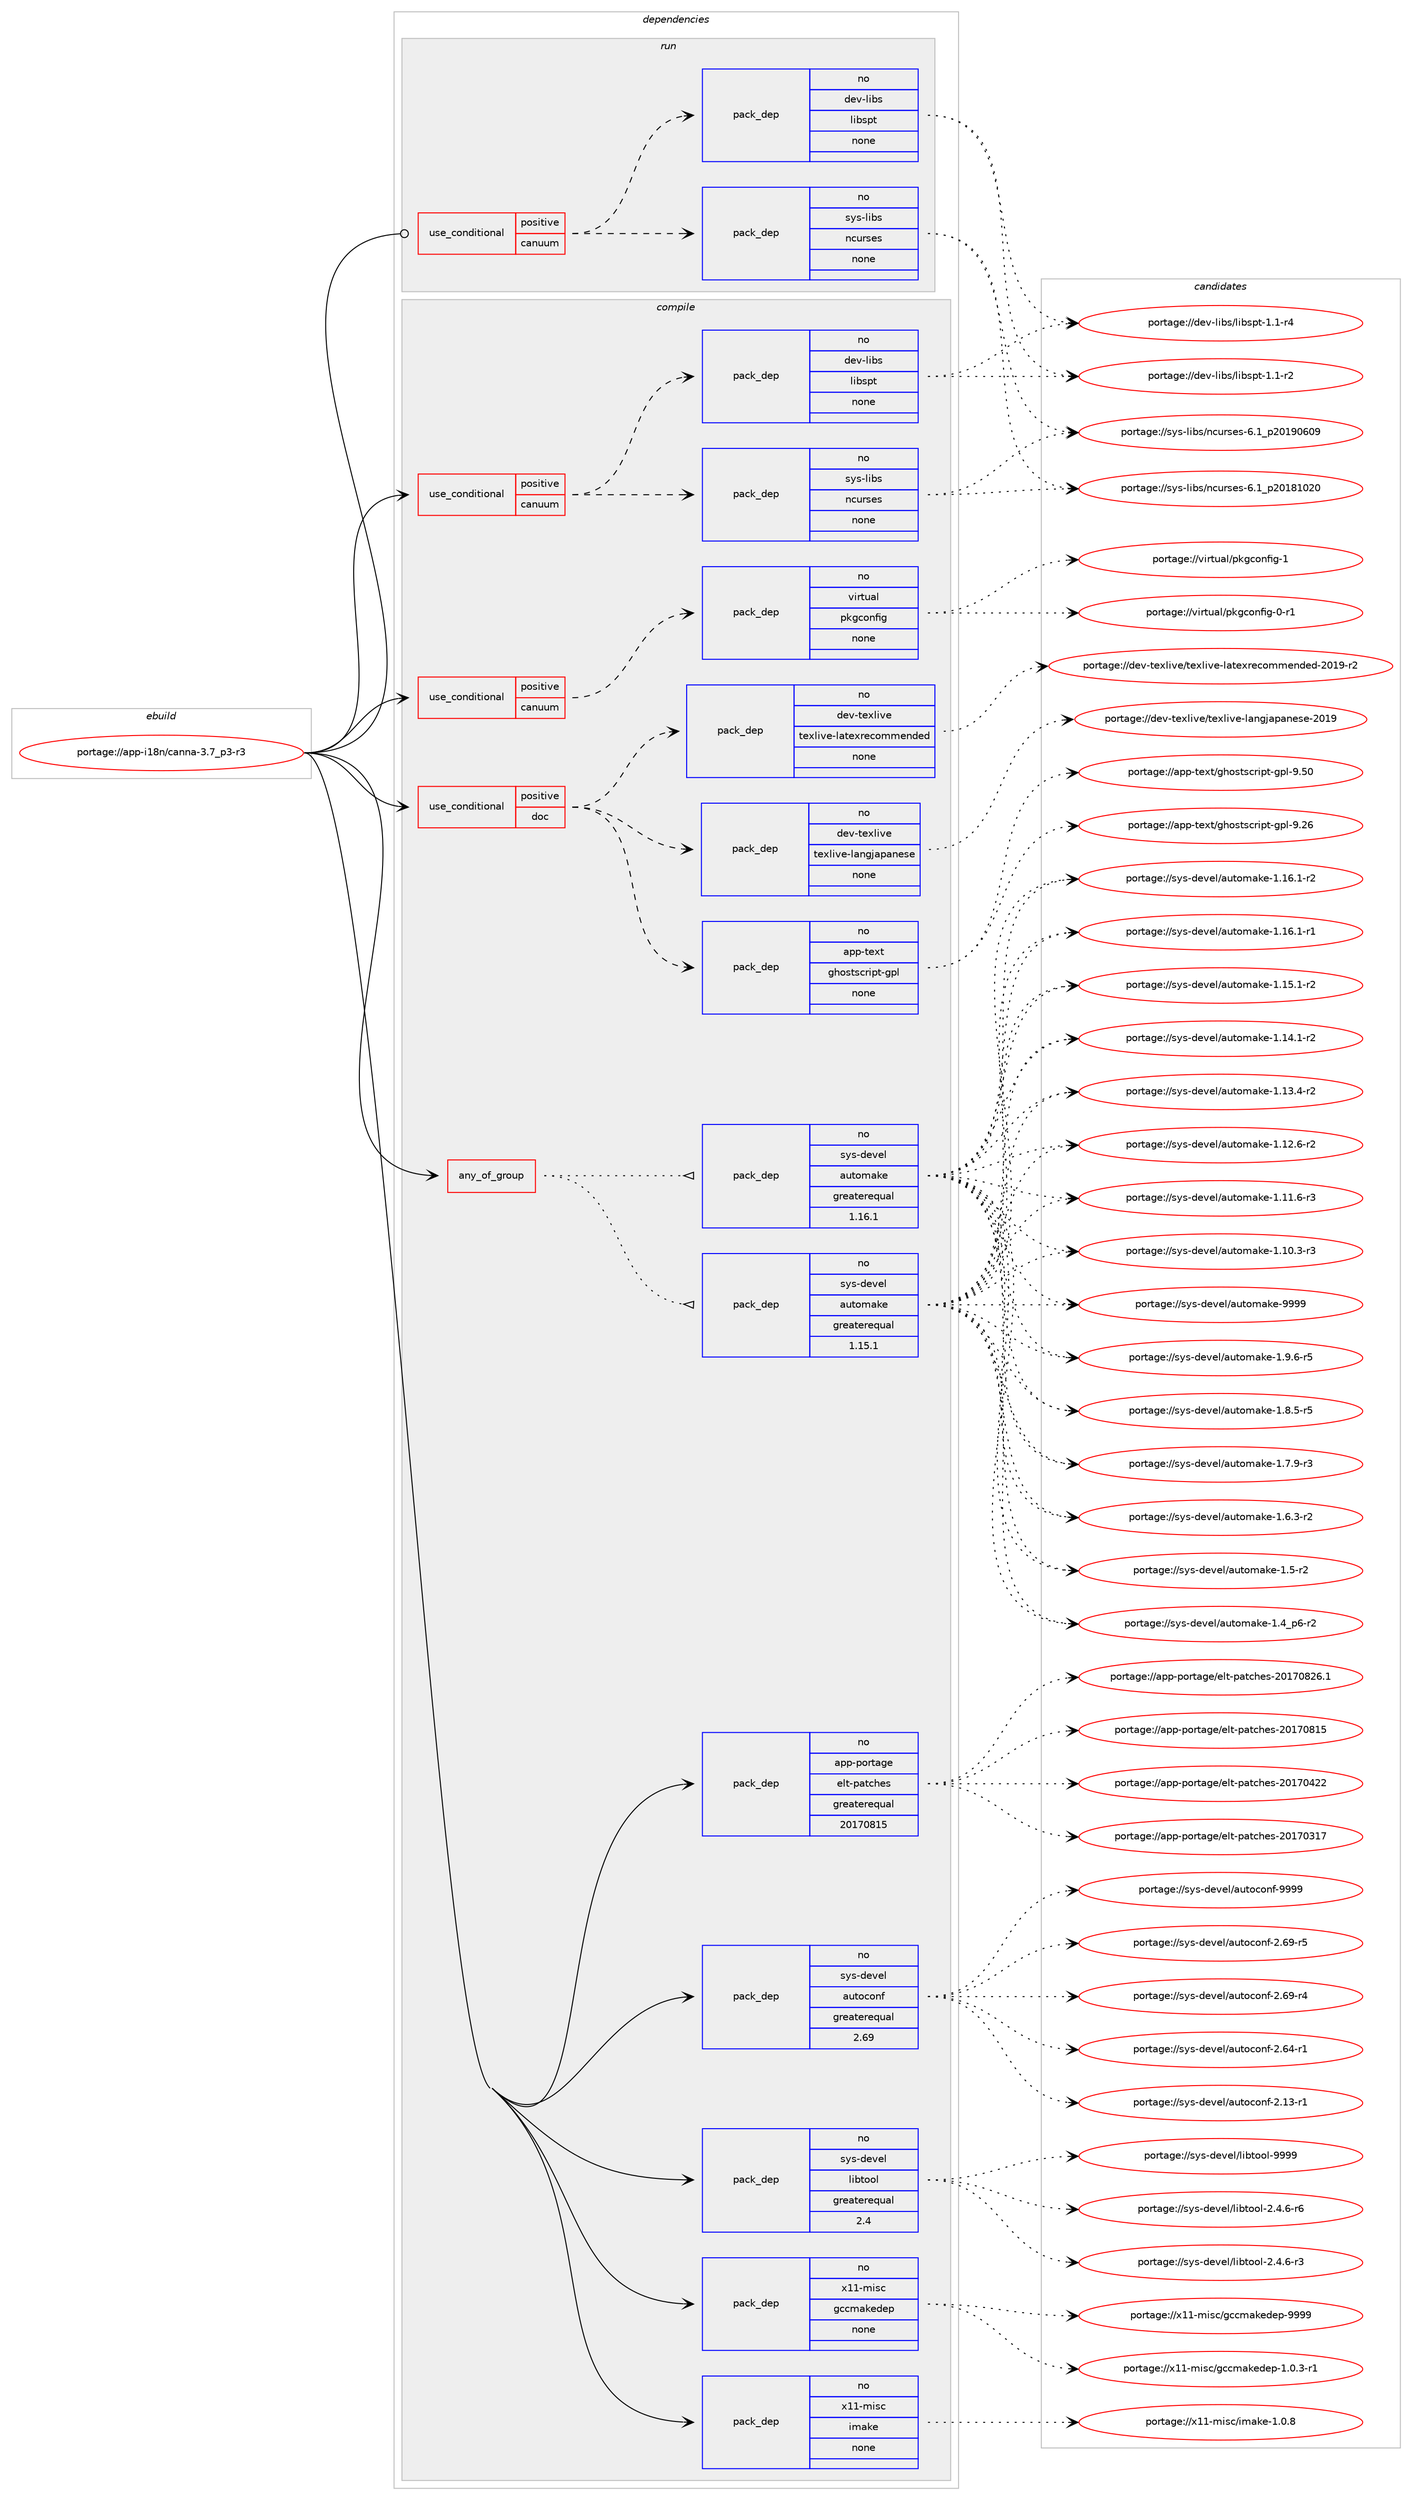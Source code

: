 digraph prolog {

# *************
# Graph options
# *************

newrank=true;
concentrate=true;
compound=true;
graph [rankdir=LR,fontname=Helvetica,fontsize=10,ranksep=1.5];#, ranksep=2.5, nodesep=0.2];
edge  [arrowhead=vee];
node  [fontname=Helvetica,fontsize=10];

# **********
# The ebuild
# **********

subgraph cluster_leftcol {
color=gray;
label=<<i>ebuild</i>>;
id [label="portage://app-i18n/canna-3.7_p3-r3", color=red, width=4, href="../app-i18n/canna-3.7_p3-r3.svg"];
}

# ****************
# The dependencies
# ****************

subgraph cluster_midcol {
color=gray;
label=<<i>dependencies</i>>;
subgraph cluster_compile {
fillcolor="#eeeeee";
style=filled;
label=<<i>compile</i>>;
subgraph any8027 {
dependency619431 [label=<<TABLE BORDER="0" CELLBORDER="1" CELLSPACING="0" CELLPADDING="4"><TR><TD CELLPADDING="10">any_of_group</TD></TR></TABLE>>, shape=none, color=red];subgraph pack466047 {
dependency619432 [label=<<TABLE BORDER="0" CELLBORDER="1" CELLSPACING="0" CELLPADDING="4" WIDTH="220"><TR><TD ROWSPAN="6" CELLPADDING="30">pack_dep</TD></TR><TR><TD WIDTH="110">no</TD></TR><TR><TD>sys-devel</TD></TR><TR><TD>automake</TD></TR><TR><TD>greaterequal</TD></TR><TR><TD>1.16.1</TD></TR></TABLE>>, shape=none, color=blue];
}
dependency619431:e -> dependency619432:w [weight=20,style="dotted",arrowhead="oinv"];
subgraph pack466048 {
dependency619433 [label=<<TABLE BORDER="0" CELLBORDER="1" CELLSPACING="0" CELLPADDING="4" WIDTH="220"><TR><TD ROWSPAN="6" CELLPADDING="30">pack_dep</TD></TR><TR><TD WIDTH="110">no</TD></TR><TR><TD>sys-devel</TD></TR><TR><TD>automake</TD></TR><TR><TD>greaterequal</TD></TR><TR><TD>1.15.1</TD></TR></TABLE>>, shape=none, color=blue];
}
dependency619431:e -> dependency619433:w [weight=20,style="dotted",arrowhead="oinv"];
}
id:e -> dependency619431:w [weight=20,style="solid",arrowhead="vee"];
subgraph cond145073 {
dependency619434 [label=<<TABLE BORDER="0" CELLBORDER="1" CELLSPACING="0" CELLPADDING="4"><TR><TD ROWSPAN="3" CELLPADDING="10">use_conditional</TD></TR><TR><TD>positive</TD></TR><TR><TD>canuum</TD></TR></TABLE>>, shape=none, color=red];
subgraph pack466049 {
dependency619435 [label=<<TABLE BORDER="0" CELLBORDER="1" CELLSPACING="0" CELLPADDING="4" WIDTH="220"><TR><TD ROWSPAN="6" CELLPADDING="30">pack_dep</TD></TR><TR><TD WIDTH="110">no</TD></TR><TR><TD>dev-libs</TD></TR><TR><TD>libspt</TD></TR><TR><TD>none</TD></TR><TR><TD></TD></TR></TABLE>>, shape=none, color=blue];
}
dependency619434:e -> dependency619435:w [weight=20,style="dashed",arrowhead="vee"];
subgraph pack466050 {
dependency619436 [label=<<TABLE BORDER="0" CELLBORDER="1" CELLSPACING="0" CELLPADDING="4" WIDTH="220"><TR><TD ROWSPAN="6" CELLPADDING="30">pack_dep</TD></TR><TR><TD WIDTH="110">no</TD></TR><TR><TD>sys-libs</TD></TR><TR><TD>ncurses</TD></TR><TR><TD>none</TD></TR><TR><TD></TD></TR></TABLE>>, shape=none, color=blue];
}
dependency619434:e -> dependency619436:w [weight=20,style="dashed",arrowhead="vee"];
}
id:e -> dependency619434:w [weight=20,style="solid",arrowhead="vee"];
subgraph cond145074 {
dependency619437 [label=<<TABLE BORDER="0" CELLBORDER="1" CELLSPACING="0" CELLPADDING="4"><TR><TD ROWSPAN="3" CELLPADDING="10">use_conditional</TD></TR><TR><TD>positive</TD></TR><TR><TD>canuum</TD></TR></TABLE>>, shape=none, color=red];
subgraph pack466051 {
dependency619438 [label=<<TABLE BORDER="0" CELLBORDER="1" CELLSPACING="0" CELLPADDING="4" WIDTH="220"><TR><TD ROWSPAN="6" CELLPADDING="30">pack_dep</TD></TR><TR><TD WIDTH="110">no</TD></TR><TR><TD>virtual</TD></TR><TR><TD>pkgconfig</TD></TR><TR><TD>none</TD></TR><TR><TD></TD></TR></TABLE>>, shape=none, color=blue];
}
dependency619437:e -> dependency619438:w [weight=20,style="dashed",arrowhead="vee"];
}
id:e -> dependency619437:w [weight=20,style="solid",arrowhead="vee"];
subgraph cond145075 {
dependency619439 [label=<<TABLE BORDER="0" CELLBORDER="1" CELLSPACING="0" CELLPADDING="4"><TR><TD ROWSPAN="3" CELLPADDING="10">use_conditional</TD></TR><TR><TD>positive</TD></TR><TR><TD>doc</TD></TR></TABLE>>, shape=none, color=red];
subgraph pack466052 {
dependency619440 [label=<<TABLE BORDER="0" CELLBORDER="1" CELLSPACING="0" CELLPADDING="4" WIDTH="220"><TR><TD ROWSPAN="6" CELLPADDING="30">pack_dep</TD></TR><TR><TD WIDTH="110">no</TD></TR><TR><TD>app-text</TD></TR><TR><TD>ghostscript-gpl</TD></TR><TR><TD>none</TD></TR><TR><TD></TD></TR></TABLE>>, shape=none, color=blue];
}
dependency619439:e -> dependency619440:w [weight=20,style="dashed",arrowhead="vee"];
subgraph pack466053 {
dependency619441 [label=<<TABLE BORDER="0" CELLBORDER="1" CELLSPACING="0" CELLPADDING="4" WIDTH="220"><TR><TD ROWSPAN="6" CELLPADDING="30">pack_dep</TD></TR><TR><TD WIDTH="110">no</TD></TR><TR><TD>dev-texlive</TD></TR><TR><TD>texlive-langjapanese</TD></TR><TR><TD>none</TD></TR><TR><TD></TD></TR></TABLE>>, shape=none, color=blue];
}
dependency619439:e -> dependency619441:w [weight=20,style="dashed",arrowhead="vee"];
subgraph pack466054 {
dependency619442 [label=<<TABLE BORDER="0" CELLBORDER="1" CELLSPACING="0" CELLPADDING="4" WIDTH="220"><TR><TD ROWSPAN="6" CELLPADDING="30">pack_dep</TD></TR><TR><TD WIDTH="110">no</TD></TR><TR><TD>dev-texlive</TD></TR><TR><TD>texlive-latexrecommended</TD></TR><TR><TD>none</TD></TR><TR><TD></TD></TR></TABLE>>, shape=none, color=blue];
}
dependency619439:e -> dependency619442:w [weight=20,style="dashed",arrowhead="vee"];
}
id:e -> dependency619439:w [weight=20,style="solid",arrowhead="vee"];
subgraph pack466055 {
dependency619443 [label=<<TABLE BORDER="0" CELLBORDER="1" CELLSPACING="0" CELLPADDING="4" WIDTH="220"><TR><TD ROWSPAN="6" CELLPADDING="30">pack_dep</TD></TR><TR><TD WIDTH="110">no</TD></TR><TR><TD>app-portage</TD></TR><TR><TD>elt-patches</TD></TR><TR><TD>greaterequal</TD></TR><TR><TD>20170815</TD></TR></TABLE>>, shape=none, color=blue];
}
id:e -> dependency619443:w [weight=20,style="solid",arrowhead="vee"];
subgraph pack466056 {
dependency619444 [label=<<TABLE BORDER="0" CELLBORDER="1" CELLSPACING="0" CELLPADDING="4" WIDTH="220"><TR><TD ROWSPAN="6" CELLPADDING="30">pack_dep</TD></TR><TR><TD WIDTH="110">no</TD></TR><TR><TD>sys-devel</TD></TR><TR><TD>autoconf</TD></TR><TR><TD>greaterequal</TD></TR><TR><TD>2.69</TD></TR></TABLE>>, shape=none, color=blue];
}
id:e -> dependency619444:w [weight=20,style="solid",arrowhead="vee"];
subgraph pack466057 {
dependency619445 [label=<<TABLE BORDER="0" CELLBORDER="1" CELLSPACING="0" CELLPADDING="4" WIDTH="220"><TR><TD ROWSPAN="6" CELLPADDING="30">pack_dep</TD></TR><TR><TD WIDTH="110">no</TD></TR><TR><TD>sys-devel</TD></TR><TR><TD>libtool</TD></TR><TR><TD>greaterequal</TD></TR><TR><TD>2.4</TD></TR></TABLE>>, shape=none, color=blue];
}
id:e -> dependency619445:w [weight=20,style="solid",arrowhead="vee"];
subgraph pack466058 {
dependency619446 [label=<<TABLE BORDER="0" CELLBORDER="1" CELLSPACING="0" CELLPADDING="4" WIDTH="220"><TR><TD ROWSPAN="6" CELLPADDING="30">pack_dep</TD></TR><TR><TD WIDTH="110">no</TD></TR><TR><TD>x11-misc</TD></TR><TR><TD>gccmakedep</TD></TR><TR><TD>none</TD></TR><TR><TD></TD></TR></TABLE>>, shape=none, color=blue];
}
id:e -> dependency619446:w [weight=20,style="solid",arrowhead="vee"];
subgraph pack466059 {
dependency619447 [label=<<TABLE BORDER="0" CELLBORDER="1" CELLSPACING="0" CELLPADDING="4" WIDTH="220"><TR><TD ROWSPAN="6" CELLPADDING="30">pack_dep</TD></TR><TR><TD WIDTH="110">no</TD></TR><TR><TD>x11-misc</TD></TR><TR><TD>imake</TD></TR><TR><TD>none</TD></TR><TR><TD></TD></TR></TABLE>>, shape=none, color=blue];
}
id:e -> dependency619447:w [weight=20,style="solid",arrowhead="vee"];
}
subgraph cluster_compileandrun {
fillcolor="#eeeeee";
style=filled;
label=<<i>compile and run</i>>;
}
subgraph cluster_run {
fillcolor="#eeeeee";
style=filled;
label=<<i>run</i>>;
subgraph cond145076 {
dependency619448 [label=<<TABLE BORDER="0" CELLBORDER="1" CELLSPACING="0" CELLPADDING="4"><TR><TD ROWSPAN="3" CELLPADDING="10">use_conditional</TD></TR><TR><TD>positive</TD></TR><TR><TD>canuum</TD></TR></TABLE>>, shape=none, color=red];
subgraph pack466060 {
dependency619449 [label=<<TABLE BORDER="0" CELLBORDER="1" CELLSPACING="0" CELLPADDING="4" WIDTH="220"><TR><TD ROWSPAN="6" CELLPADDING="30">pack_dep</TD></TR><TR><TD WIDTH="110">no</TD></TR><TR><TD>dev-libs</TD></TR><TR><TD>libspt</TD></TR><TR><TD>none</TD></TR><TR><TD></TD></TR></TABLE>>, shape=none, color=blue];
}
dependency619448:e -> dependency619449:w [weight=20,style="dashed",arrowhead="vee"];
subgraph pack466061 {
dependency619450 [label=<<TABLE BORDER="0" CELLBORDER="1" CELLSPACING="0" CELLPADDING="4" WIDTH="220"><TR><TD ROWSPAN="6" CELLPADDING="30">pack_dep</TD></TR><TR><TD WIDTH="110">no</TD></TR><TR><TD>sys-libs</TD></TR><TR><TD>ncurses</TD></TR><TR><TD>none</TD></TR><TR><TD></TD></TR></TABLE>>, shape=none, color=blue];
}
dependency619448:e -> dependency619450:w [weight=20,style="dashed",arrowhead="vee"];
}
id:e -> dependency619448:w [weight=20,style="solid",arrowhead="odot"];
}
}

# **************
# The candidates
# **************

subgraph cluster_choices {
rank=same;
color=gray;
label=<<i>candidates</i>>;

subgraph choice466047 {
color=black;
nodesep=1;
choice115121115451001011181011084797117116111109971071014557575757 [label="portage://sys-devel/automake-9999", color=red, width=4,href="../sys-devel/automake-9999.svg"];
choice115121115451001011181011084797117116111109971071014549465746544511453 [label="portage://sys-devel/automake-1.9.6-r5", color=red, width=4,href="../sys-devel/automake-1.9.6-r5.svg"];
choice115121115451001011181011084797117116111109971071014549465646534511453 [label="portage://sys-devel/automake-1.8.5-r5", color=red, width=4,href="../sys-devel/automake-1.8.5-r5.svg"];
choice115121115451001011181011084797117116111109971071014549465546574511451 [label="portage://sys-devel/automake-1.7.9-r3", color=red, width=4,href="../sys-devel/automake-1.7.9-r3.svg"];
choice115121115451001011181011084797117116111109971071014549465446514511450 [label="portage://sys-devel/automake-1.6.3-r2", color=red, width=4,href="../sys-devel/automake-1.6.3-r2.svg"];
choice11512111545100101118101108479711711611110997107101454946534511450 [label="portage://sys-devel/automake-1.5-r2", color=red, width=4,href="../sys-devel/automake-1.5-r2.svg"];
choice115121115451001011181011084797117116111109971071014549465295112544511450 [label="portage://sys-devel/automake-1.4_p6-r2", color=red, width=4,href="../sys-devel/automake-1.4_p6-r2.svg"];
choice11512111545100101118101108479711711611110997107101454946495446494511450 [label="portage://sys-devel/automake-1.16.1-r2", color=red, width=4,href="../sys-devel/automake-1.16.1-r2.svg"];
choice11512111545100101118101108479711711611110997107101454946495446494511449 [label="portage://sys-devel/automake-1.16.1-r1", color=red, width=4,href="../sys-devel/automake-1.16.1-r1.svg"];
choice11512111545100101118101108479711711611110997107101454946495346494511450 [label="portage://sys-devel/automake-1.15.1-r2", color=red, width=4,href="../sys-devel/automake-1.15.1-r2.svg"];
choice11512111545100101118101108479711711611110997107101454946495246494511450 [label="portage://sys-devel/automake-1.14.1-r2", color=red, width=4,href="../sys-devel/automake-1.14.1-r2.svg"];
choice11512111545100101118101108479711711611110997107101454946495146524511450 [label="portage://sys-devel/automake-1.13.4-r2", color=red, width=4,href="../sys-devel/automake-1.13.4-r2.svg"];
choice11512111545100101118101108479711711611110997107101454946495046544511450 [label="portage://sys-devel/automake-1.12.6-r2", color=red, width=4,href="../sys-devel/automake-1.12.6-r2.svg"];
choice11512111545100101118101108479711711611110997107101454946494946544511451 [label="portage://sys-devel/automake-1.11.6-r3", color=red, width=4,href="../sys-devel/automake-1.11.6-r3.svg"];
choice11512111545100101118101108479711711611110997107101454946494846514511451 [label="portage://sys-devel/automake-1.10.3-r3", color=red, width=4,href="../sys-devel/automake-1.10.3-r3.svg"];
dependency619432:e -> choice115121115451001011181011084797117116111109971071014557575757:w [style=dotted,weight="100"];
dependency619432:e -> choice115121115451001011181011084797117116111109971071014549465746544511453:w [style=dotted,weight="100"];
dependency619432:e -> choice115121115451001011181011084797117116111109971071014549465646534511453:w [style=dotted,weight="100"];
dependency619432:e -> choice115121115451001011181011084797117116111109971071014549465546574511451:w [style=dotted,weight="100"];
dependency619432:e -> choice115121115451001011181011084797117116111109971071014549465446514511450:w [style=dotted,weight="100"];
dependency619432:e -> choice11512111545100101118101108479711711611110997107101454946534511450:w [style=dotted,weight="100"];
dependency619432:e -> choice115121115451001011181011084797117116111109971071014549465295112544511450:w [style=dotted,weight="100"];
dependency619432:e -> choice11512111545100101118101108479711711611110997107101454946495446494511450:w [style=dotted,weight="100"];
dependency619432:e -> choice11512111545100101118101108479711711611110997107101454946495446494511449:w [style=dotted,weight="100"];
dependency619432:e -> choice11512111545100101118101108479711711611110997107101454946495346494511450:w [style=dotted,weight="100"];
dependency619432:e -> choice11512111545100101118101108479711711611110997107101454946495246494511450:w [style=dotted,weight="100"];
dependency619432:e -> choice11512111545100101118101108479711711611110997107101454946495146524511450:w [style=dotted,weight="100"];
dependency619432:e -> choice11512111545100101118101108479711711611110997107101454946495046544511450:w [style=dotted,weight="100"];
dependency619432:e -> choice11512111545100101118101108479711711611110997107101454946494946544511451:w [style=dotted,weight="100"];
dependency619432:e -> choice11512111545100101118101108479711711611110997107101454946494846514511451:w [style=dotted,weight="100"];
}
subgraph choice466048 {
color=black;
nodesep=1;
choice115121115451001011181011084797117116111109971071014557575757 [label="portage://sys-devel/automake-9999", color=red, width=4,href="../sys-devel/automake-9999.svg"];
choice115121115451001011181011084797117116111109971071014549465746544511453 [label="portage://sys-devel/automake-1.9.6-r5", color=red, width=4,href="../sys-devel/automake-1.9.6-r5.svg"];
choice115121115451001011181011084797117116111109971071014549465646534511453 [label="portage://sys-devel/automake-1.8.5-r5", color=red, width=4,href="../sys-devel/automake-1.8.5-r5.svg"];
choice115121115451001011181011084797117116111109971071014549465546574511451 [label="portage://sys-devel/automake-1.7.9-r3", color=red, width=4,href="../sys-devel/automake-1.7.9-r3.svg"];
choice115121115451001011181011084797117116111109971071014549465446514511450 [label="portage://sys-devel/automake-1.6.3-r2", color=red, width=4,href="../sys-devel/automake-1.6.3-r2.svg"];
choice11512111545100101118101108479711711611110997107101454946534511450 [label="portage://sys-devel/automake-1.5-r2", color=red, width=4,href="../sys-devel/automake-1.5-r2.svg"];
choice115121115451001011181011084797117116111109971071014549465295112544511450 [label="portage://sys-devel/automake-1.4_p6-r2", color=red, width=4,href="../sys-devel/automake-1.4_p6-r2.svg"];
choice11512111545100101118101108479711711611110997107101454946495446494511450 [label="portage://sys-devel/automake-1.16.1-r2", color=red, width=4,href="../sys-devel/automake-1.16.1-r2.svg"];
choice11512111545100101118101108479711711611110997107101454946495446494511449 [label="portage://sys-devel/automake-1.16.1-r1", color=red, width=4,href="../sys-devel/automake-1.16.1-r1.svg"];
choice11512111545100101118101108479711711611110997107101454946495346494511450 [label="portage://sys-devel/automake-1.15.1-r2", color=red, width=4,href="../sys-devel/automake-1.15.1-r2.svg"];
choice11512111545100101118101108479711711611110997107101454946495246494511450 [label="portage://sys-devel/automake-1.14.1-r2", color=red, width=4,href="../sys-devel/automake-1.14.1-r2.svg"];
choice11512111545100101118101108479711711611110997107101454946495146524511450 [label="portage://sys-devel/automake-1.13.4-r2", color=red, width=4,href="../sys-devel/automake-1.13.4-r2.svg"];
choice11512111545100101118101108479711711611110997107101454946495046544511450 [label="portage://sys-devel/automake-1.12.6-r2", color=red, width=4,href="../sys-devel/automake-1.12.6-r2.svg"];
choice11512111545100101118101108479711711611110997107101454946494946544511451 [label="portage://sys-devel/automake-1.11.6-r3", color=red, width=4,href="../sys-devel/automake-1.11.6-r3.svg"];
choice11512111545100101118101108479711711611110997107101454946494846514511451 [label="portage://sys-devel/automake-1.10.3-r3", color=red, width=4,href="../sys-devel/automake-1.10.3-r3.svg"];
dependency619433:e -> choice115121115451001011181011084797117116111109971071014557575757:w [style=dotted,weight="100"];
dependency619433:e -> choice115121115451001011181011084797117116111109971071014549465746544511453:w [style=dotted,weight="100"];
dependency619433:e -> choice115121115451001011181011084797117116111109971071014549465646534511453:w [style=dotted,weight="100"];
dependency619433:e -> choice115121115451001011181011084797117116111109971071014549465546574511451:w [style=dotted,weight="100"];
dependency619433:e -> choice115121115451001011181011084797117116111109971071014549465446514511450:w [style=dotted,weight="100"];
dependency619433:e -> choice11512111545100101118101108479711711611110997107101454946534511450:w [style=dotted,weight="100"];
dependency619433:e -> choice115121115451001011181011084797117116111109971071014549465295112544511450:w [style=dotted,weight="100"];
dependency619433:e -> choice11512111545100101118101108479711711611110997107101454946495446494511450:w [style=dotted,weight="100"];
dependency619433:e -> choice11512111545100101118101108479711711611110997107101454946495446494511449:w [style=dotted,weight="100"];
dependency619433:e -> choice11512111545100101118101108479711711611110997107101454946495346494511450:w [style=dotted,weight="100"];
dependency619433:e -> choice11512111545100101118101108479711711611110997107101454946495246494511450:w [style=dotted,weight="100"];
dependency619433:e -> choice11512111545100101118101108479711711611110997107101454946495146524511450:w [style=dotted,weight="100"];
dependency619433:e -> choice11512111545100101118101108479711711611110997107101454946495046544511450:w [style=dotted,weight="100"];
dependency619433:e -> choice11512111545100101118101108479711711611110997107101454946494946544511451:w [style=dotted,weight="100"];
dependency619433:e -> choice11512111545100101118101108479711711611110997107101454946494846514511451:w [style=dotted,weight="100"];
}
subgraph choice466049 {
color=black;
nodesep=1;
choice10010111845108105981154710810598115112116454946494511452 [label="portage://dev-libs/libspt-1.1-r4", color=red, width=4,href="../dev-libs/libspt-1.1-r4.svg"];
choice10010111845108105981154710810598115112116454946494511450 [label="portage://dev-libs/libspt-1.1-r2", color=red, width=4,href="../dev-libs/libspt-1.1-r2.svg"];
dependency619435:e -> choice10010111845108105981154710810598115112116454946494511452:w [style=dotted,weight="100"];
dependency619435:e -> choice10010111845108105981154710810598115112116454946494511450:w [style=dotted,weight="100"];
}
subgraph choice466050 {
color=black;
nodesep=1;
choice1151211154510810598115471109911711411510111545544649951125048495748544857 [label="portage://sys-libs/ncurses-6.1_p20190609", color=red, width=4,href="../sys-libs/ncurses-6.1_p20190609.svg"];
choice1151211154510810598115471109911711411510111545544649951125048495649485048 [label="portage://sys-libs/ncurses-6.1_p20181020", color=red, width=4,href="../sys-libs/ncurses-6.1_p20181020.svg"];
dependency619436:e -> choice1151211154510810598115471109911711411510111545544649951125048495748544857:w [style=dotted,weight="100"];
dependency619436:e -> choice1151211154510810598115471109911711411510111545544649951125048495649485048:w [style=dotted,weight="100"];
}
subgraph choice466051 {
color=black;
nodesep=1;
choice1181051141161179710847112107103991111101021051034549 [label="portage://virtual/pkgconfig-1", color=red, width=4,href="../virtual/pkgconfig-1.svg"];
choice11810511411611797108471121071039911111010210510345484511449 [label="portage://virtual/pkgconfig-0-r1", color=red, width=4,href="../virtual/pkgconfig-0-r1.svg"];
dependency619438:e -> choice1181051141161179710847112107103991111101021051034549:w [style=dotted,weight="100"];
dependency619438:e -> choice11810511411611797108471121071039911111010210510345484511449:w [style=dotted,weight="100"];
}
subgraph choice466052 {
color=black;
nodesep=1;
choice97112112451161011201164710310411111511611599114105112116451031121084557465348 [label="portage://app-text/ghostscript-gpl-9.50", color=red, width=4,href="../app-text/ghostscript-gpl-9.50.svg"];
choice97112112451161011201164710310411111511611599114105112116451031121084557465054 [label="portage://app-text/ghostscript-gpl-9.26", color=red, width=4,href="../app-text/ghostscript-gpl-9.26.svg"];
dependency619440:e -> choice97112112451161011201164710310411111511611599114105112116451031121084557465348:w [style=dotted,weight="100"];
dependency619440:e -> choice97112112451161011201164710310411111511611599114105112116451031121084557465054:w [style=dotted,weight="100"];
}
subgraph choice466053 {
color=black;
nodesep=1;
choice1001011184511610112010810511810147116101120108105118101451089711010310697112971101011151014550484957 [label="portage://dev-texlive/texlive-langjapanese-2019", color=red, width=4,href="../dev-texlive/texlive-langjapanese-2019.svg"];
dependency619441:e -> choice1001011184511610112010810511810147116101120108105118101451089711010310697112971101011151014550484957:w [style=dotted,weight="100"];
}
subgraph choice466054 {
color=black;
nodesep=1;
choice100101118451161011201081051181014711610112010810511810145108971161011201141019911110910910111010010110045504849574511450 [label="portage://dev-texlive/texlive-latexrecommended-2019-r2", color=red, width=4,href="../dev-texlive/texlive-latexrecommended-2019-r2.svg"];
dependency619442:e -> choice100101118451161011201081051181014711610112010810511810145108971161011201141019911110910910111010010110045504849574511450:w [style=dotted,weight="100"];
}
subgraph choice466055 {
color=black;
nodesep=1;
choice971121124511211111411697103101471011081164511297116991041011154550484955485650544649 [label="portage://app-portage/elt-patches-20170826.1", color=red, width=4,href="../app-portage/elt-patches-20170826.1.svg"];
choice97112112451121111141169710310147101108116451129711699104101115455048495548564953 [label="portage://app-portage/elt-patches-20170815", color=red, width=4,href="../app-portage/elt-patches-20170815.svg"];
choice97112112451121111141169710310147101108116451129711699104101115455048495548525050 [label="portage://app-portage/elt-patches-20170422", color=red, width=4,href="../app-portage/elt-patches-20170422.svg"];
choice97112112451121111141169710310147101108116451129711699104101115455048495548514955 [label="portage://app-portage/elt-patches-20170317", color=red, width=4,href="../app-portage/elt-patches-20170317.svg"];
dependency619443:e -> choice971121124511211111411697103101471011081164511297116991041011154550484955485650544649:w [style=dotted,weight="100"];
dependency619443:e -> choice97112112451121111141169710310147101108116451129711699104101115455048495548564953:w [style=dotted,weight="100"];
dependency619443:e -> choice97112112451121111141169710310147101108116451129711699104101115455048495548525050:w [style=dotted,weight="100"];
dependency619443:e -> choice97112112451121111141169710310147101108116451129711699104101115455048495548514955:w [style=dotted,weight="100"];
}
subgraph choice466056 {
color=black;
nodesep=1;
choice115121115451001011181011084797117116111991111101024557575757 [label="portage://sys-devel/autoconf-9999", color=red, width=4,href="../sys-devel/autoconf-9999.svg"];
choice1151211154510010111810110847971171161119911111010245504654574511453 [label="portage://sys-devel/autoconf-2.69-r5", color=red, width=4,href="../sys-devel/autoconf-2.69-r5.svg"];
choice1151211154510010111810110847971171161119911111010245504654574511452 [label="portage://sys-devel/autoconf-2.69-r4", color=red, width=4,href="../sys-devel/autoconf-2.69-r4.svg"];
choice1151211154510010111810110847971171161119911111010245504654524511449 [label="portage://sys-devel/autoconf-2.64-r1", color=red, width=4,href="../sys-devel/autoconf-2.64-r1.svg"];
choice1151211154510010111810110847971171161119911111010245504649514511449 [label="portage://sys-devel/autoconf-2.13-r1", color=red, width=4,href="../sys-devel/autoconf-2.13-r1.svg"];
dependency619444:e -> choice115121115451001011181011084797117116111991111101024557575757:w [style=dotted,weight="100"];
dependency619444:e -> choice1151211154510010111810110847971171161119911111010245504654574511453:w [style=dotted,weight="100"];
dependency619444:e -> choice1151211154510010111810110847971171161119911111010245504654574511452:w [style=dotted,weight="100"];
dependency619444:e -> choice1151211154510010111810110847971171161119911111010245504654524511449:w [style=dotted,weight="100"];
dependency619444:e -> choice1151211154510010111810110847971171161119911111010245504649514511449:w [style=dotted,weight="100"];
}
subgraph choice466057 {
color=black;
nodesep=1;
choice1151211154510010111810110847108105981161111111084557575757 [label="portage://sys-devel/libtool-9999", color=red, width=4,href="../sys-devel/libtool-9999.svg"];
choice1151211154510010111810110847108105981161111111084550465246544511454 [label="portage://sys-devel/libtool-2.4.6-r6", color=red, width=4,href="../sys-devel/libtool-2.4.6-r6.svg"];
choice1151211154510010111810110847108105981161111111084550465246544511451 [label="portage://sys-devel/libtool-2.4.6-r3", color=red, width=4,href="../sys-devel/libtool-2.4.6-r3.svg"];
dependency619445:e -> choice1151211154510010111810110847108105981161111111084557575757:w [style=dotted,weight="100"];
dependency619445:e -> choice1151211154510010111810110847108105981161111111084550465246544511454:w [style=dotted,weight="100"];
dependency619445:e -> choice1151211154510010111810110847108105981161111111084550465246544511451:w [style=dotted,weight="100"];
}
subgraph choice466058 {
color=black;
nodesep=1;
choice12049494510910511599471039999109971071011001011124557575757 [label="portage://x11-misc/gccmakedep-9999", color=red, width=4,href="../x11-misc/gccmakedep-9999.svg"];
choice12049494510910511599471039999109971071011001011124549464846514511449 [label="portage://x11-misc/gccmakedep-1.0.3-r1", color=red, width=4,href="../x11-misc/gccmakedep-1.0.3-r1.svg"];
dependency619446:e -> choice12049494510910511599471039999109971071011001011124557575757:w [style=dotted,weight="100"];
dependency619446:e -> choice12049494510910511599471039999109971071011001011124549464846514511449:w [style=dotted,weight="100"];
}
subgraph choice466059 {
color=black;
nodesep=1;
choice120494945109105115994710510997107101454946484656 [label="portage://x11-misc/imake-1.0.8", color=red, width=4,href="../x11-misc/imake-1.0.8.svg"];
dependency619447:e -> choice120494945109105115994710510997107101454946484656:w [style=dotted,weight="100"];
}
subgraph choice466060 {
color=black;
nodesep=1;
choice10010111845108105981154710810598115112116454946494511452 [label="portage://dev-libs/libspt-1.1-r4", color=red, width=4,href="../dev-libs/libspt-1.1-r4.svg"];
choice10010111845108105981154710810598115112116454946494511450 [label="portage://dev-libs/libspt-1.1-r2", color=red, width=4,href="../dev-libs/libspt-1.1-r2.svg"];
dependency619449:e -> choice10010111845108105981154710810598115112116454946494511452:w [style=dotted,weight="100"];
dependency619449:e -> choice10010111845108105981154710810598115112116454946494511450:w [style=dotted,weight="100"];
}
subgraph choice466061 {
color=black;
nodesep=1;
choice1151211154510810598115471109911711411510111545544649951125048495748544857 [label="portage://sys-libs/ncurses-6.1_p20190609", color=red, width=4,href="../sys-libs/ncurses-6.1_p20190609.svg"];
choice1151211154510810598115471109911711411510111545544649951125048495649485048 [label="portage://sys-libs/ncurses-6.1_p20181020", color=red, width=4,href="../sys-libs/ncurses-6.1_p20181020.svg"];
dependency619450:e -> choice1151211154510810598115471109911711411510111545544649951125048495748544857:w [style=dotted,weight="100"];
dependency619450:e -> choice1151211154510810598115471109911711411510111545544649951125048495649485048:w [style=dotted,weight="100"];
}
}

}
